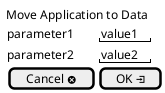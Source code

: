 @startuml

salt
{
  Move Application to Data
  {
      parameter1 | "value1"
      parameter2 | "value2"
      [ Cancel <&circle-x>] | [ OK <&account-login> ]
  }
}

@enduml
